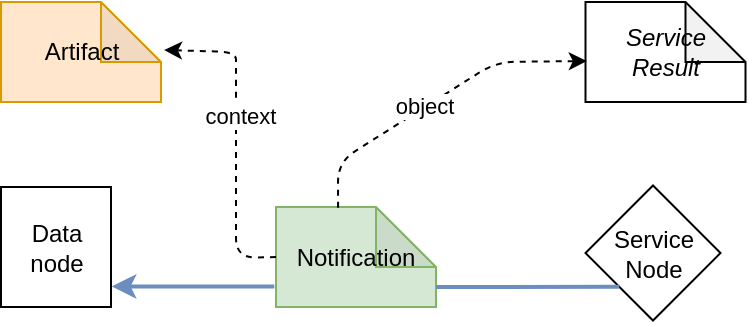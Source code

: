 <mxfile version="20.3.0" type="google"><diagram id="bKlIuONL0UMYNWtzhna3" name="Page-1"><mxGraphModel grid="1" page="1" gridSize="10" guides="1" tooltips="1" connect="1" arrows="1" fold="1" pageScale="1" pageWidth="827" pageHeight="1169" math="0" shadow="0"><root><mxCell id="0"/><mxCell id="1" parent="0"/><mxCell id="B7y1gIS1nqqBivOsphvt-3" value="Data node" style="rounded=0;whiteSpace=wrap;html=1;rotation=0;" vertex="1" parent="1"><mxGeometry x="112.5" y="382.5" width="55" height="60" as="geometry"/></mxCell><mxCell id="B7y1gIS1nqqBivOsphvt-5" value="Notification" style="shape=note;whiteSpace=wrap;html=1;backgroundOutline=1;darkOpacity=0.05;strokeColor=#82b366;fillColor=#d5e8d4;" vertex="1" parent="1"><mxGeometry x="250" y="392.5" width="80" height="50" as="geometry"/></mxCell><mxCell id="B7y1gIS1nqqBivOsphvt-6" value="Artifact" style="shape=note;whiteSpace=wrap;html=1;backgroundOutline=1;darkOpacity=0.05;strokeColor=#d79b00;fillColor=#ffe6cc;" vertex="1" parent="1"><mxGeometry x="112.5" y="290" width="80" height="50" as="geometry"/></mxCell><mxCell id="B7y1gIS1nqqBivOsphvt-8" value="" style="endArrow=classic;html=1;exitX=0;exitY=0.5;exitDx=0;exitDy=0;exitPerimeter=0;entryX=1.019;entryY=0.48;entryDx=0;entryDy=0;entryPerimeter=0;dashed=1;" edge="1" parent="1" source="B7y1gIS1nqqBivOsphvt-5" target="B7y1gIS1nqqBivOsphvt-6"><mxGeometry width="50" height="50" relative="1" as="geometry"><mxPoint x="390" y="370" as="sourcePoint"/><mxPoint x="440" y="320" as="targetPoint"/><Array as="points"><mxPoint x="230" y="418"/><mxPoint x="230" y="330"/><mxPoint x="230" y="315"/></Array></mxGeometry></mxCell><mxCell id="B7y1gIS1nqqBivOsphvt-9" value="context" style="edgeLabel;html=1;align=center;verticalAlign=middle;resizable=0;points=[];" vertex="1" connectable="0" parent="B7y1gIS1nqqBivOsphvt-8"><mxGeometry x="0.15" y="-2" relative="1" as="geometry"><mxPoint as="offset"/></mxGeometry></mxCell><mxCell id="iOjpoVvlTKAoku4WwS8u-3" value="Service&lt;br&gt;Node" style="rhombus;whiteSpace=wrap;html=1;" vertex="1" parent="1"><mxGeometry x="404.75" y="381.75" width="67.5" height="67.5" as="geometry"/></mxCell><mxCell id="kKpztmaBbpU0jkopajiu-1" value="" style="endArrow=none;html=1;rounded=0;exitX=0;exitY=0;exitDx=80;exitDy=40;exitPerimeter=0;entryX=0;entryY=1;entryDx=0;entryDy=0;fillColor=#dae8fc;strokeColor=#6c8ebf;strokeWidth=2;" edge="1" parent="1" source="B7y1gIS1nqqBivOsphvt-5" target="iOjpoVvlTKAoku4WwS8u-3"><mxGeometry width="50" height="50" relative="1" as="geometry"><mxPoint x="410" y="430" as="sourcePoint"/><mxPoint x="460" y="380" as="targetPoint"/></mxGeometry></mxCell><mxCell id="kKpztmaBbpU0jkopajiu-2" value="" style="endArrow=classic;html=1;rounded=0;strokeWidth=2;exitX=0.002;exitY=0.875;exitDx=0;exitDy=0;exitPerimeter=0;entryX=1.026;entryY=0.895;entryDx=0;entryDy=0;entryPerimeter=0;fillColor=#dae8fc;strokeColor=#6c8ebf;" edge="1" parent="1"><mxGeometry width="50" height="50" relative="1" as="geometry"><mxPoint x="249.16" y="432.25" as="sourcePoint"/><mxPoint x="167.93" y="432.2" as="targetPoint"/></mxGeometry></mxCell><mxCell id="kKpztmaBbpU0jkopajiu-5" value="&lt;i&gt;Service&lt;br&gt;Result&lt;br&gt;&lt;/i&gt;" style="shape=note;whiteSpace=wrap;html=1;backgroundOutline=1;darkOpacity=0.05;" vertex="1" parent="1"><mxGeometry x="404.75" y="290" width="80" height="50" as="geometry"/></mxCell><mxCell id="kKpztmaBbpU0jkopajiu-6" value="" style="endArrow=classic;html=1;rounded=1;strokeWidth=1;fontSize=11;exitX=0.388;exitY=0.007;exitDx=0;exitDy=0;exitPerimeter=0;entryX=0.008;entryY=0.59;entryDx=0;entryDy=0;entryPerimeter=0;dashed=1;" edge="1" parent="1" target="kKpztmaBbpU0jkopajiu-5"><mxGeometry width="50" height="50" relative="1" as="geometry"><mxPoint x="281.04" y="392.85" as="sourcePoint"/><mxPoint x="400" y="320" as="targetPoint"/><Array as="points"><mxPoint x="281" y="370"/><mxPoint x="360" y="320"/></Array></mxGeometry></mxCell><mxCell id="kKpztmaBbpU0jkopajiu-7" value="object" style="edgeLabel;html=1;align=center;verticalAlign=middle;resizable=0;points=[];fontSize=11;" connectable="0" vertex="1" parent="kKpztmaBbpU0jkopajiu-6"><mxGeometry x="-0.084" y="1" relative="1" as="geometry"><mxPoint as="offset"/></mxGeometry></mxCell></root></mxGraphModel></diagram></mxfile>